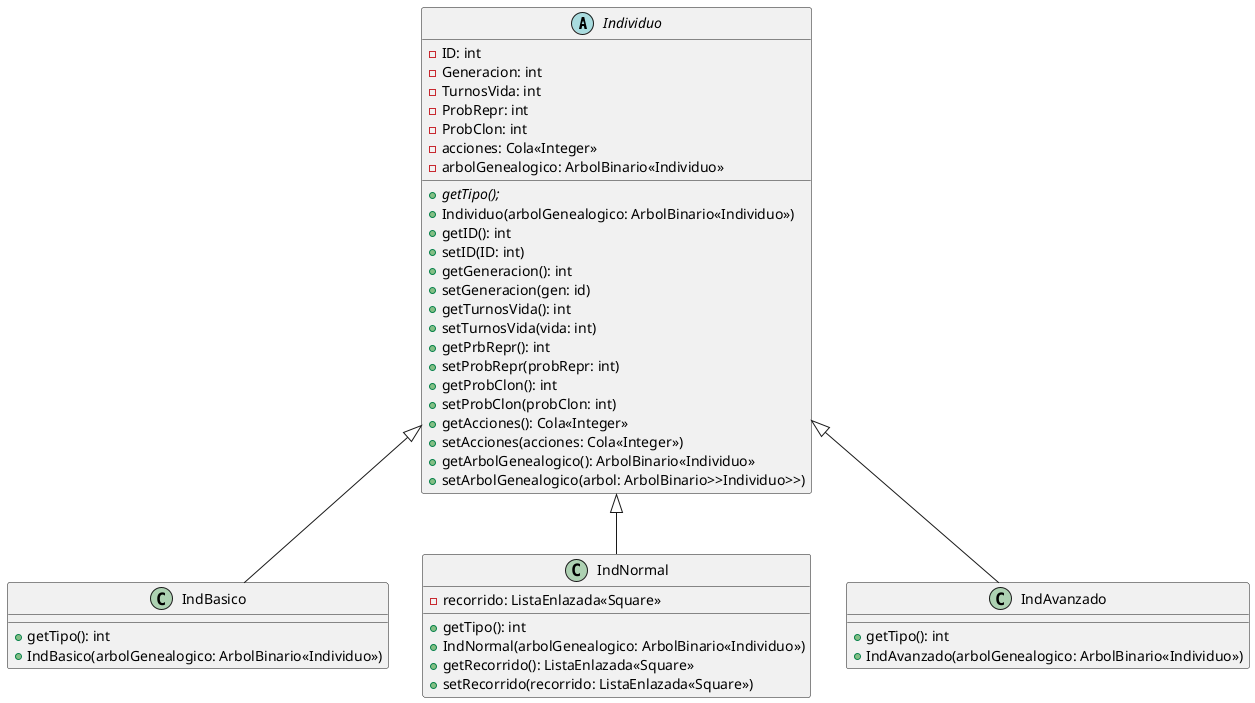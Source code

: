 @startuml
'https://plantuml.com/class-diagram

abstract class Individuo {
- ID: int
- Generacion: int
- TurnosVida: int
- ProbRepr: int
- ProbClon: int
- acciones: Cola<<Integer>>
- arbolGenealogico: ArbolBinario<<Individuo>>
+ {abstract}getTipo();
+ Individuo(arbolGenealogico: ArbolBinario<<Individuo>>)
+ getID(): int
+ setID(ID: int)
+ getGeneracion(): int
+ setGeneracion(gen: id)
+ getTurnosVida(): int
+ setTurnosVida(vida: int)
+ getPrbRepr(): int
+ setProbRepr(probRepr: int)
+ getProbClon(): int
+ setProbClon(probClon: int)
+ getAcciones(): Cola<<Integer>>
+ setAcciones(acciones: Cola<<Integer>>)
+ getArbolGenealogico(): ArbolBinario<<Individuo>>
+ setArbolGenealogico(arbol: ArbolBinario>>Individuo>>)
}

class IndBasico extends Individuo {
+ getTipo(): int
+ IndBasico(arbolGenealogico: ArbolBinario<<Individuo>>)
}

class IndNormal extends Individuo {
- recorrido: ListaEnlazada<<Square>>
+ getTipo(): int
+ IndNormal(arbolGenealogico: ArbolBinario<<Individuo>>)
+ getRecorrido(): ListaEnlazada<<Square>>
+ setRecorrido(recorrido: ListaEnlazada<<Square>>)
}

class IndAvanzado extends Individuo {
+ getTipo(): int
+IndAvanzado(arbolGenealogico: ArbolBinario<<Individuo>>)
}

@enduml